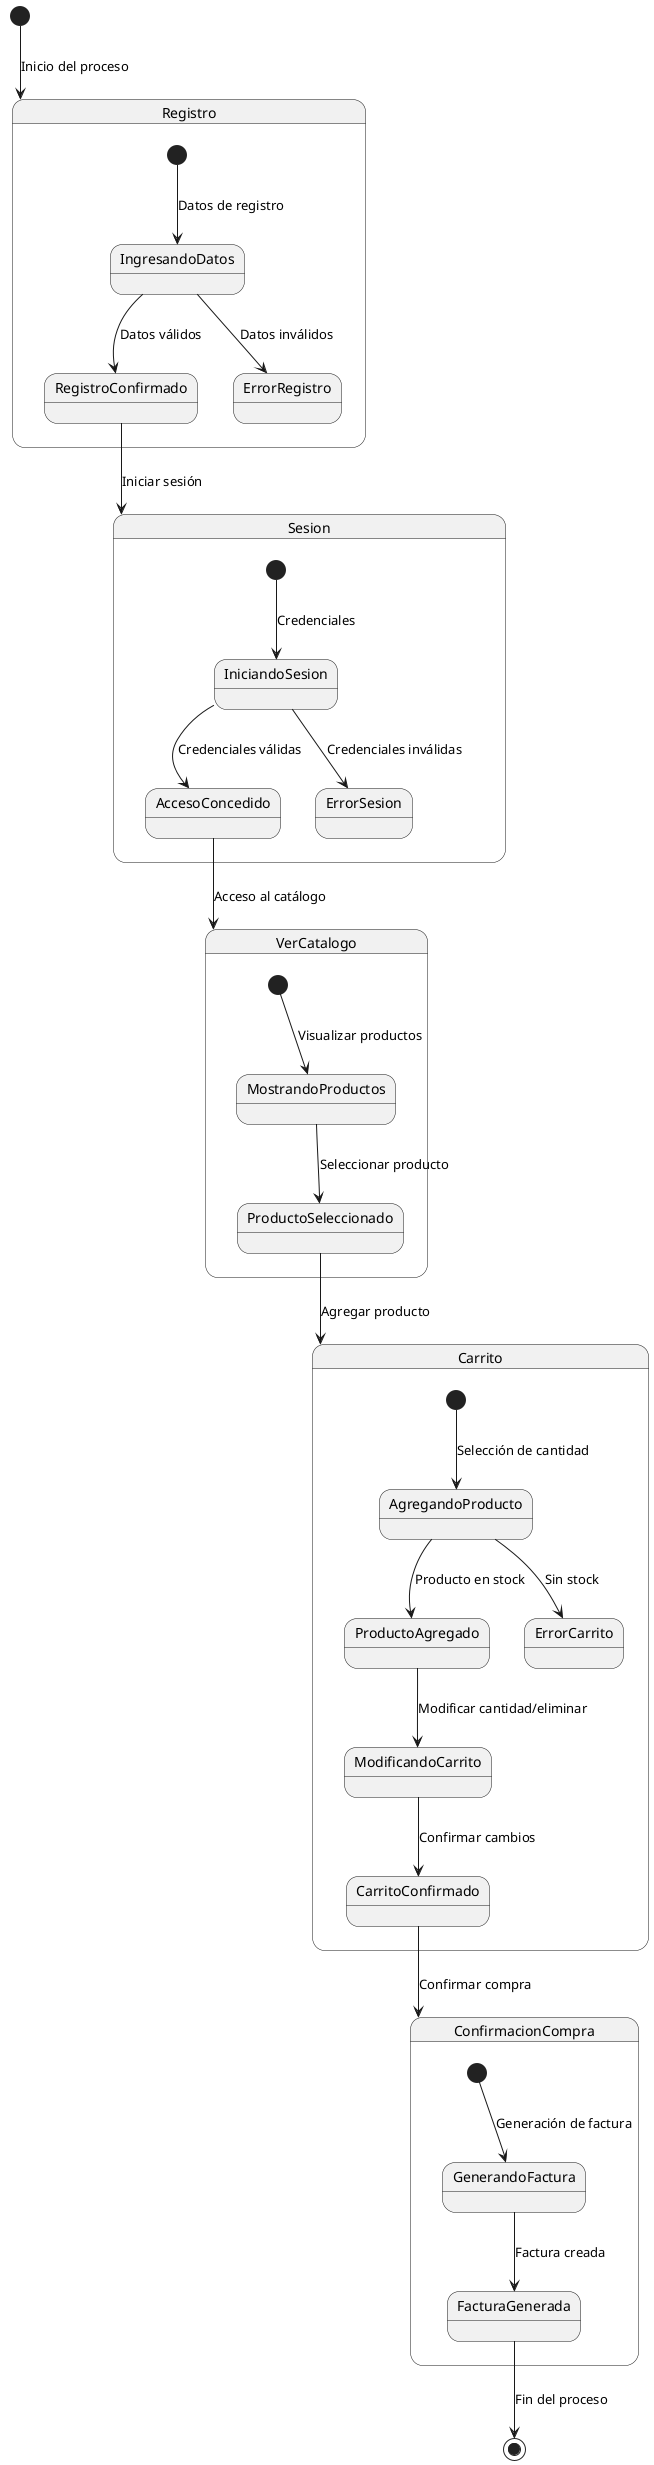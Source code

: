 @startuml
[*] --> Registro : Inicio del proceso

state Registro {
  [*] --> IngresandoDatos : Datos de registro
  IngresandoDatos --> RegistroConfirmado : Datos válidos
  IngresandoDatos --> ErrorRegistro : Datos inválidos
}

RegistroConfirmado --> Sesion : Iniciar sesión

state Sesion {
  [*] --> IniciandoSesion : Credenciales
  IniciandoSesion --> AccesoConcedido : Credenciales válidas
  IniciandoSesion --> ErrorSesion : Credenciales inválidas
}

AccesoConcedido --> VerCatalogo : Acceso al catálogo

state VerCatalogo {
  [*] --> MostrandoProductos : Visualizar productos
  MostrandoProductos --> ProductoSeleccionado : Seleccionar producto
}

ProductoSeleccionado --> Carrito : Agregar producto

state Carrito {
  [*] --> AgregandoProducto : Selección de cantidad
  AgregandoProducto --> ProductoAgregado : Producto en stock
  AgregandoProducto --> ErrorCarrito : Sin stock
  ProductoAgregado --> ModificandoCarrito : Modificar cantidad/eliminar
  ModificandoCarrito --> CarritoConfirmado : Confirmar cambios
}

CarritoConfirmado --> ConfirmacionCompra : Confirmar compra

state ConfirmacionCompra {
  [*] --> GenerandoFactura : Generación de factura
  GenerandoFactura --> FacturaGenerada : Factura creada
}

FacturaGenerada --> [*] : Fin del proceso

@enduml